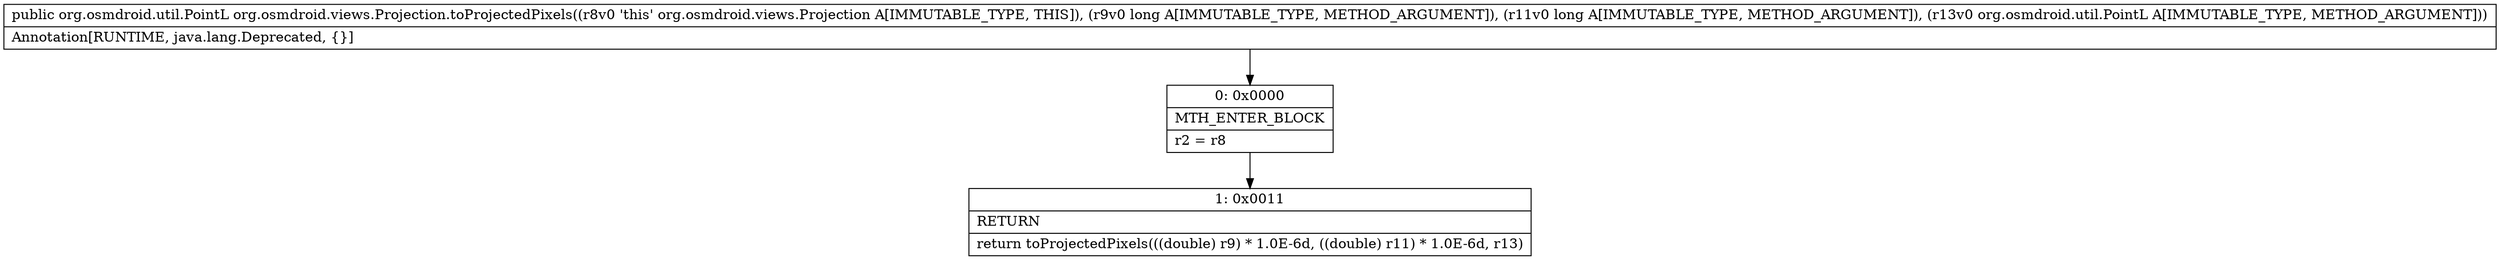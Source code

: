 digraph "CFG fororg.osmdroid.views.Projection.toProjectedPixels(JJLorg\/osmdroid\/util\/PointL;)Lorg\/osmdroid\/util\/PointL;" {
Node_0 [shape=record,label="{0\:\ 0x0000|MTH_ENTER_BLOCK\l|r2 = r8\l}"];
Node_1 [shape=record,label="{1\:\ 0x0011|RETURN\l|return toProjectedPixels(((double) r9) * 1.0E\-6d, ((double) r11) * 1.0E\-6d, r13)\l}"];
MethodNode[shape=record,label="{public org.osmdroid.util.PointL org.osmdroid.views.Projection.toProjectedPixels((r8v0 'this' org.osmdroid.views.Projection A[IMMUTABLE_TYPE, THIS]), (r9v0 long A[IMMUTABLE_TYPE, METHOD_ARGUMENT]), (r11v0 long A[IMMUTABLE_TYPE, METHOD_ARGUMENT]), (r13v0 org.osmdroid.util.PointL A[IMMUTABLE_TYPE, METHOD_ARGUMENT]))  | Annotation[RUNTIME, java.lang.Deprecated, \{\}]\l}"];
MethodNode -> Node_0;
Node_0 -> Node_1;
}

